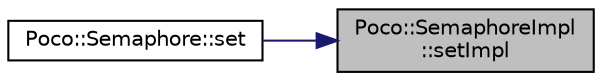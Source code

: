 digraph "Poco::SemaphoreImpl::setImpl"
{
 // LATEX_PDF_SIZE
  edge [fontname="Helvetica",fontsize="10",labelfontname="Helvetica",labelfontsize="10"];
  node [fontname="Helvetica",fontsize="10",shape=record];
  rankdir="RL";
  Node1 [label="Poco::SemaphoreImpl\l::setImpl",height=0.2,width=0.4,color="black", fillcolor="grey75", style="filled", fontcolor="black",tooltip=" "];
  Node1 -> Node2 [dir="back",color="midnightblue",fontsize="10",style="solid"];
  Node2 [label="Poco::Semaphore::set",height=0.2,width=0.4,color="black", fillcolor="white", style="filled",URL="$classPoco_1_1Semaphore.html#ac3dd7edc6c66f77abf524171ea47c9c7",tooltip="Destroys the semaphore."];
}
